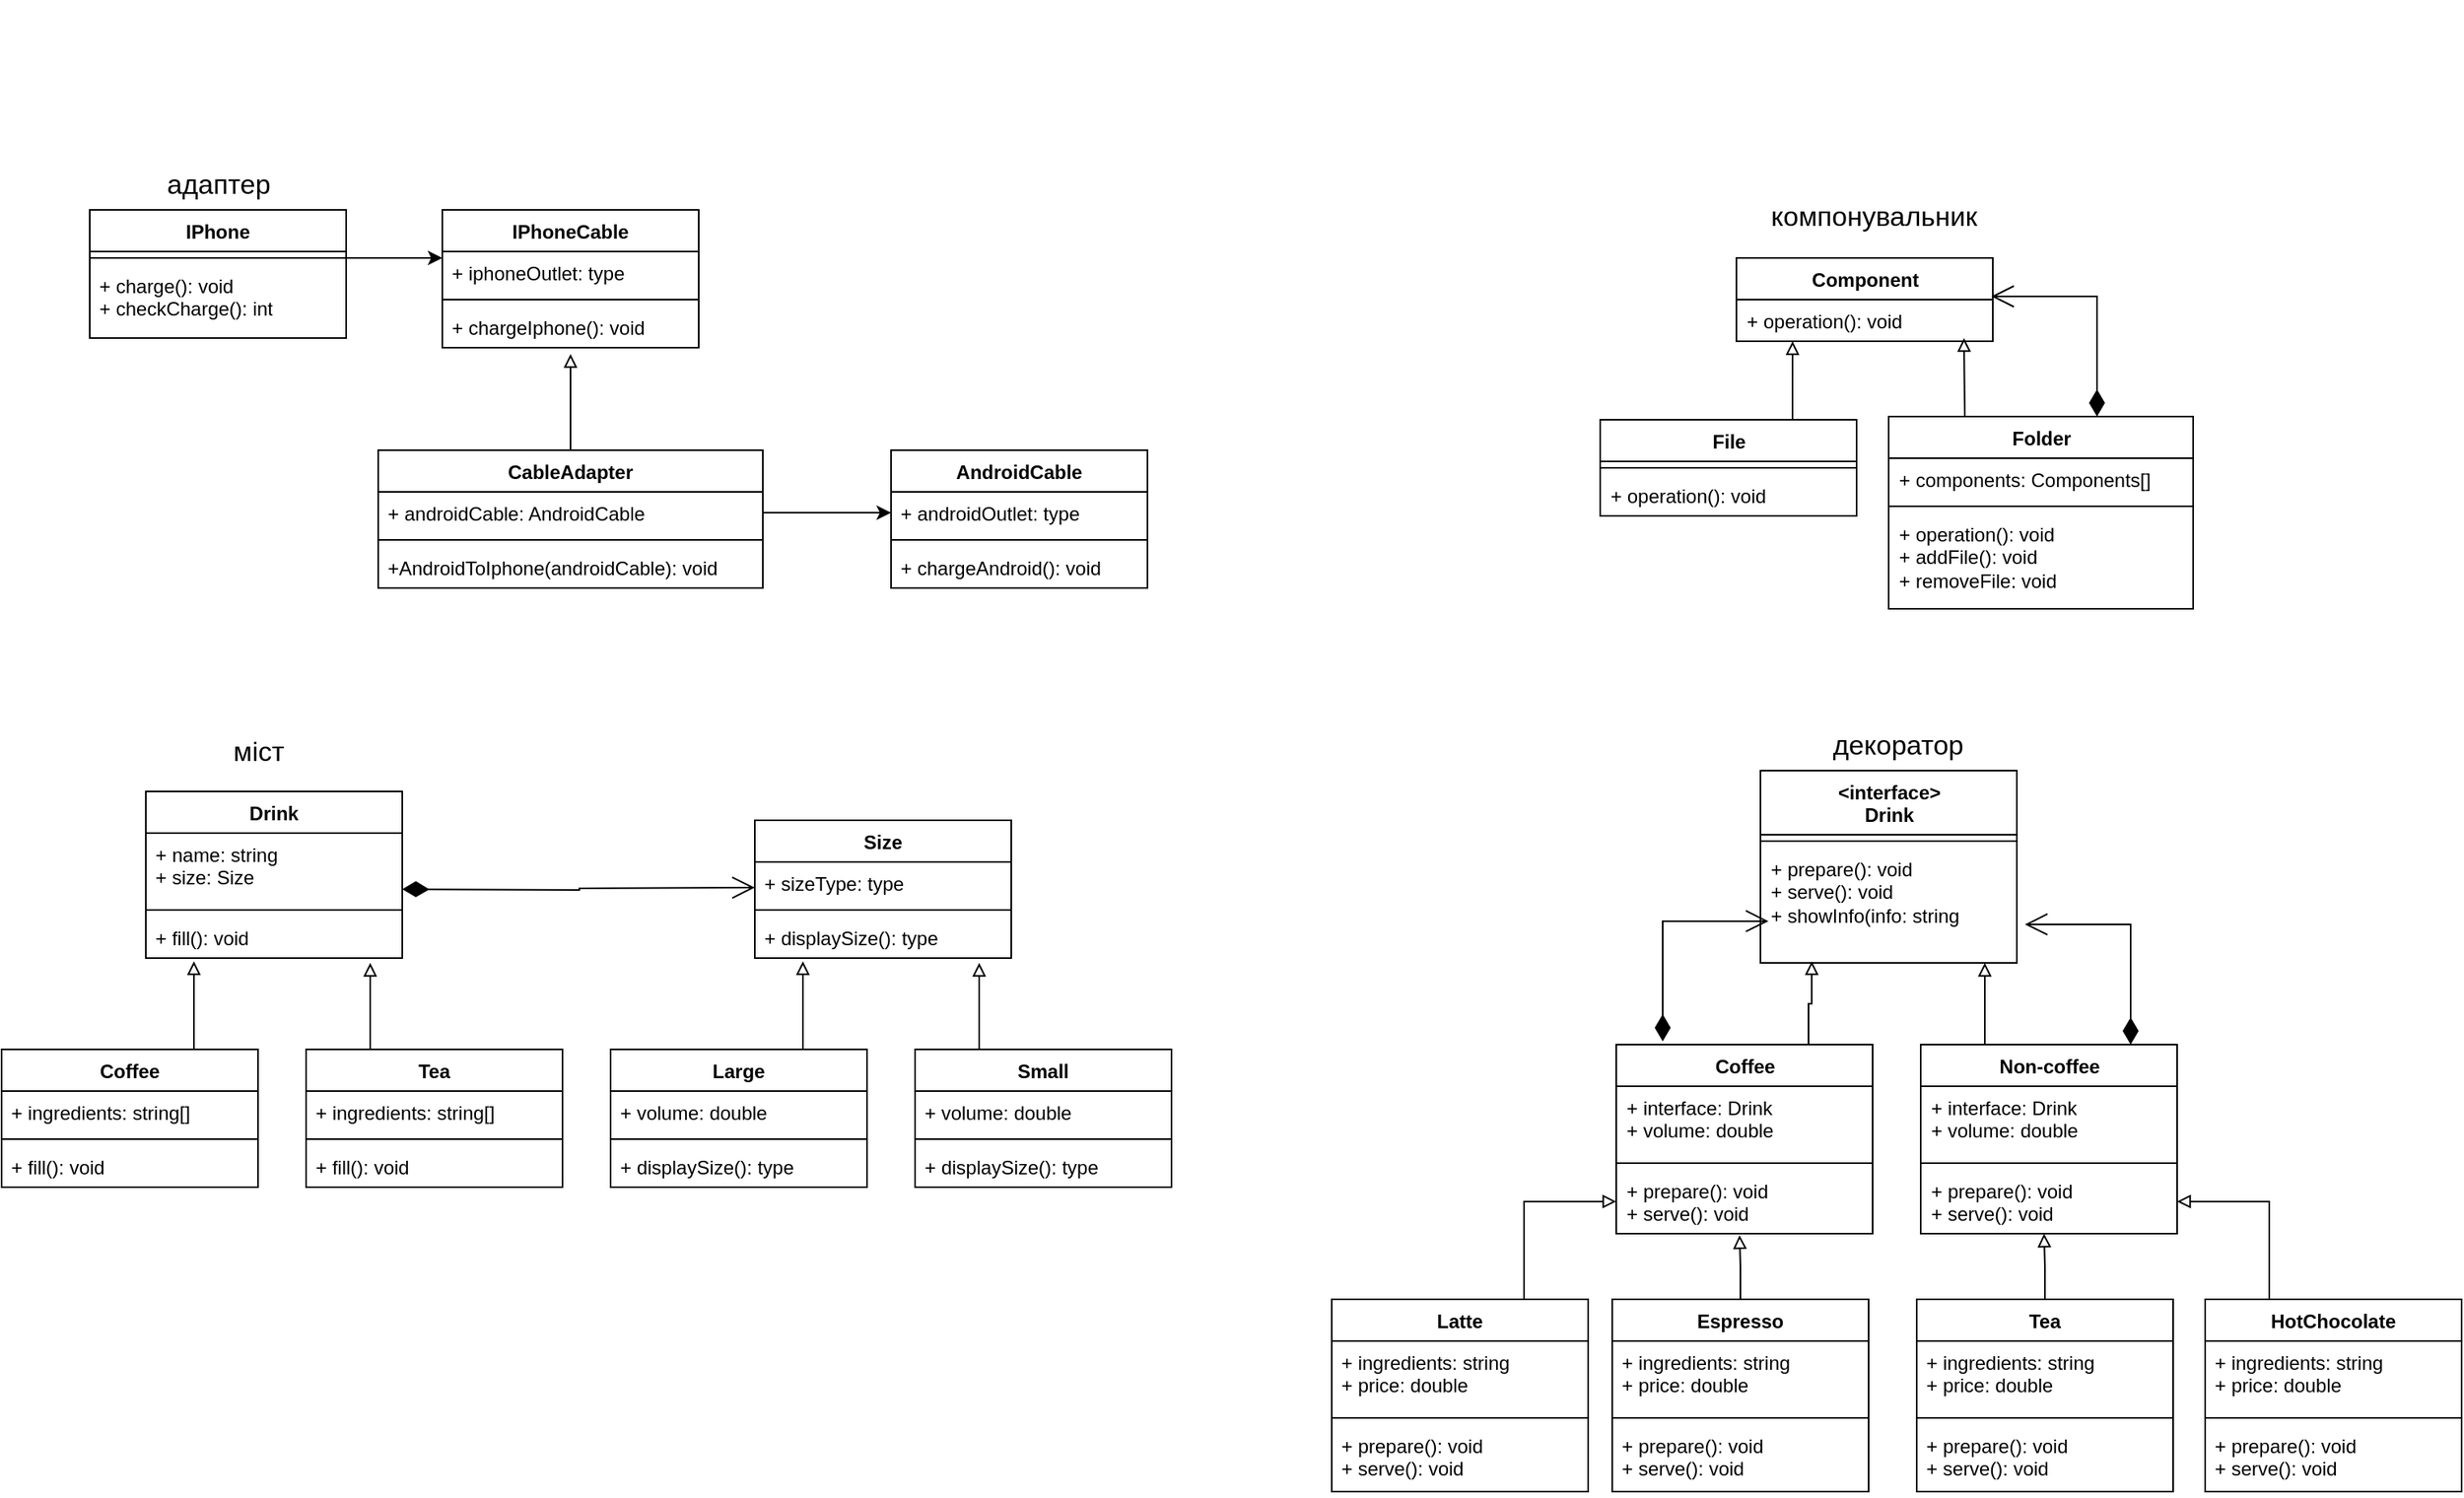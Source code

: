 <mxfile version="23.1.6" type="github">
  <diagram name="Сторінка-1" id="_aa1MwNTrUtcZgbh-YB0">
    <mxGraphModel dx="2556" dy="1086" grid="1" gridSize="10" guides="1" tooltips="1" connect="1" arrows="1" fold="1" page="1" pageScale="1" pageWidth="850" pageHeight="1100" math="0" shadow="0">
      <root>
        <mxCell id="0" />
        <mxCell id="1" parent="0" />
        <mxCell id="pp7JaojJXRGUMk-9s-zW-29" style="edgeStyle=orthogonalEdgeStyle;rounded=0;orthogonalLoop=1;jettySize=auto;html=1;" parent="1" source="pp7JaojJXRGUMk-9s-zW-11" edge="1">
          <mxGeometry relative="1" as="geometry">
            <mxPoint x="-225" y="520" as="targetPoint" />
            <Array as="points">
              <mxPoint x="-235" y="520" />
              <mxPoint x="-235" y="520" />
            </Array>
          </mxGeometry>
        </mxCell>
        <mxCell id="pp7JaojJXRGUMk-9s-zW-11" value="IPhone" style="swimlane;fontStyle=1;align=center;verticalAlign=top;childLayout=stackLayout;horizontal=1;startSize=26;horizontalStack=0;resizeParent=1;resizeParentMax=0;resizeLast=0;collapsible=1;marginBottom=0;whiteSpace=wrap;html=1;" parent="1" vertex="1">
          <mxGeometry x="-445" y="490" width="160" height="80" as="geometry" />
        </mxCell>
        <mxCell id="pp7JaojJXRGUMk-9s-zW-13" value="" style="line;strokeWidth=1;fillColor=none;align=left;verticalAlign=middle;spacingTop=-1;spacingLeft=3;spacingRight=3;rotatable=0;labelPosition=right;points=[];portConstraint=eastwest;strokeColor=inherit;" parent="pp7JaojJXRGUMk-9s-zW-11" vertex="1">
          <mxGeometry y="26" width="160" height="8" as="geometry" />
        </mxCell>
        <mxCell id="pp7JaojJXRGUMk-9s-zW-14" value="+ charge(): void&lt;br&gt;+ checkCharge(): int" style="text;strokeColor=none;fillColor=none;align=left;verticalAlign=top;spacingLeft=4;spacingRight=4;overflow=hidden;rotatable=0;points=[[0,0.5],[1,0.5]];portConstraint=eastwest;whiteSpace=wrap;html=1;" parent="pp7JaojJXRGUMk-9s-zW-11" vertex="1">
          <mxGeometry y="34" width="160" height="46" as="geometry" />
        </mxCell>
        <mxCell id="pp7JaojJXRGUMk-9s-zW-19" value="CableAdapter" style="swimlane;fontStyle=1;align=center;verticalAlign=top;childLayout=stackLayout;horizontal=1;startSize=26;horizontalStack=0;resizeParent=1;resizeParentMax=0;resizeLast=0;collapsible=1;marginBottom=0;whiteSpace=wrap;html=1;" parent="1" vertex="1">
          <mxGeometry x="-265" y="640" width="240" height="86" as="geometry" />
        </mxCell>
        <mxCell id="pp7JaojJXRGUMk-9s-zW-20" value="+ androidCable: AndroidCable" style="text;strokeColor=none;fillColor=none;align=left;verticalAlign=top;spacingLeft=4;spacingRight=4;overflow=hidden;rotatable=0;points=[[0,0.5],[1,0.5]];portConstraint=eastwest;whiteSpace=wrap;html=1;" parent="pp7JaojJXRGUMk-9s-zW-19" vertex="1">
          <mxGeometry y="26" width="240" height="26" as="geometry" />
        </mxCell>
        <mxCell id="pp7JaojJXRGUMk-9s-zW-21" value="" style="line;strokeWidth=1;fillColor=none;align=left;verticalAlign=middle;spacingTop=-1;spacingLeft=3;spacingRight=3;rotatable=0;labelPosition=right;points=[];portConstraint=eastwest;strokeColor=inherit;" parent="pp7JaojJXRGUMk-9s-zW-19" vertex="1">
          <mxGeometry y="52" width="240" height="8" as="geometry" />
        </mxCell>
        <mxCell id="pp7JaojJXRGUMk-9s-zW-22" value="+AndroidToIphone(androidCable): void&amp;nbsp;" style="text;strokeColor=none;fillColor=none;align=left;verticalAlign=top;spacingLeft=4;spacingRight=4;overflow=hidden;rotatable=0;points=[[0,0.5],[1,0.5]];portConstraint=eastwest;whiteSpace=wrap;html=1;" parent="pp7JaojJXRGUMk-9s-zW-19" vertex="1">
          <mxGeometry y="60" width="240" height="26" as="geometry" />
        </mxCell>
        <mxCell id="pp7JaojJXRGUMk-9s-zW-23" value="AndroidCable" style="swimlane;fontStyle=1;align=center;verticalAlign=top;childLayout=stackLayout;horizontal=1;startSize=26;horizontalStack=0;resizeParent=1;resizeParentMax=0;resizeLast=0;collapsible=1;marginBottom=0;whiteSpace=wrap;html=1;" parent="1" vertex="1">
          <mxGeometry x="55" y="640" width="160" height="86" as="geometry" />
        </mxCell>
        <mxCell id="pp7JaojJXRGUMk-9s-zW-24" value="+ androidOutlet: type" style="text;strokeColor=none;fillColor=none;align=left;verticalAlign=top;spacingLeft=4;spacingRight=4;overflow=hidden;rotatable=0;points=[[0,0.5],[1,0.5]];portConstraint=eastwest;whiteSpace=wrap;html=1;" parent="pp7JaojJXRGUMk-9s-zW-23" vertex="1">
          <mxGeometry y="26" width="160" height="26" as="geometry" />
        </mxCell>
        <mxCell id="pp7JaojJXRGUMk-9s-zW-25" value="" style="line;strokeWidth=1;fillColor=none;align=left;verticalAlign=middle;spacingTop=-1;spacingLeft=3;spacingRight=3;rotatable=0;labelPosition=right;points=[];portConstraint=eastwest;strokeColor=inherit;" parent="pp7JaojJXRGUMk-9s-zW-23" vertex="1">
          <mxGeometry y="52" width="160" height="8" as="geometry" />
        </mxCell>
        <mxCell id="pp7JaojJXRGUMk-9s-zW-26" value="+ chargeAndroid(): void" style="text;strokeColor=none;fillColor=none;align=left;verticalAlign=top;spacingLeft=4;spacingRight=4;overflow=hidden;rotatable=0;points=[[0,0.5],[1,0.5]];portConstraint=eastwest;whiteSpace=wrap;html=1;" parent="pp7JaojJXRGUMk-9s-zW-23" vertex="1">
          <mxGeometry y="60" width="160" height="26" as="geometry" />
        </mxCell>
        <mxCell id="pp7JaojJXRGUMk-9s-zW-27" style="edgeStyle=orthogonalEdgeStyle;rounded=0;orthogonalLoop=1;jettySize=auto;html=1;entryX=0;entryY=0.5;entryDx=0;entryDy=0;" parent="1" source="pp7JaojJXRGUMk-9s-zW-20" target="pp7JaojJXRGUMk-9s-zW-24" edge="1">
          <mxGeometry relative="1" as="geometry" />
        </mxCell>
        <mxCell id="pp7JaojJXRGUMk-9s-zW-28" style="edgeStyle=orthogonalEdgeStyle;rounded=0;orthogonalLoop=1;jettySize=auto;html=1;endArrow=block;endFill=0;" parent="1" source="pp7JaojJXRGUMk-9s-zW-19" edge="1">
          <mxGeometry relative="1" as="geometry">
            <mxPoint x="-145" y="580" as="targetPoint" />
          </mxGeometry>
        </mxCell>
        <mxCell id="pp7JaojJXRGUMk-9s-zW-32" value="IPhoneCable" style="swimlane;fontStyle=1;align=center;verticalAlign=top;childLayout=stackLayout;horizontal=1;startSize=26;horizontalStack=0;resizeParent=1;resizeParentMax=0;resizeLast=0;collapsible=1;marginBottom=0;whiteSpace=wrap;html=1;" parent="1" vertex="1">
          <mxGeometry x="-225" y="490" width="160" height="86" as="geometry" />
        </mxCell>
        <mxCell id="pp7JaojJXRGUMk-9s-zW-33" value="+ iphoneOutlet: type" style="text;strokeColor=none;fillColor=none;align=left;verticalAlign=top;spacingLeft=4;spacingRight=4;overflow=hidden;rotatable=0;points=[[0,0.5],[1,0.5]];portConstraint=eastwest;whiteSpace=wrap;html=1;" parent="pp7JaojJXRGUMk-9s-zW-32" vertex="1">
          <mxGeometry y="26" width="160" height="26" as="geometry" />
        </mxCell>
        <mxCell id="pp7JaojJXRGUMk-9s-zW-34" value="" style="line;strokeWidth=1;fillColor=none;align=left;verticalAlign=middle;spacingTop=-1;spacingLeft=3;spacingRight=3;rotatable=0;labelPosition=right;points=[];portConstraint=eastwest;strokeColor=inherit;" parent="pp7JaojJXRGUMk-9s-zW-32" vertex="1">
          <mxGeometry y="52" width="160" height="8" as="geometry" />
        </mxCell>
        <mxCell id="pp7JaojJXRGUMk-9s-zW-35" value="+ chargeIphone(): void" style="text;strokeColor=none;fillColor=none;align=left;verticalAlign=top;spacingLeft=4;spacingRight=4;overflow=hidden;rotatable=0;points=[[0,0.5],[1,0.5]];portConstraint=eastwest;whiteSpace=wrap;html=1;" parent="pp7JaojJXRGUMk-9s-zW-32" vertex="1">
          <mxGeometry y="60" width="160" height="26" as="geometry" />
        </mxCell>
        <mxCell id="XIws1OSAuh_Us0vJ8ok6-2" value="&lt;font style=&quot;font-size: 17px;&quot;&gt;адаптер&lt;/font&gt;" style="text;html=1;align=center;verticalAlign=middle;resizable=0;points=[];autosize=1;strokeColor=none;fillColor=none;" vertex="1" parent="1">
          <mxGeometry x="-410" y="460" width="90" height="30" as="geometry" />
        </mxCell>
        <mxCell id="XIws1OSAuh_Us0vJ8ok6-69" value="" style="group" vertex="1" connectable="0" parent="1">
          <mxGeometry x="497.5" y="480" width="370" height="258.99" as="geometry" />
        </mxCell>
        <mxCell id="XIws1OSAuh_Us0vJ8ok6-3" value="&lt;font style=&quot;font-size: 17px;&quot;&gt;компонувальник&lt;/font&gt;" style="text;html=1;align=center;verticalAlign=middle;resizable=0;points=[];autosize=1;strokeColor=none;fillColor=none;" vertex="1" parent="XIws1OSAuh_Us0vJ8ok6-69">
          <mxGeometry x="95" width="150" height="30" as="geometry" />
        </mxCell>
        <mxCell id="XIws1OSAuh_Us0vJ8ok6-8" value="Component" style="swimlane;fontStyle=1;align=center;verticalAlign=top;childLayout=stackLayout;horizontal=1;startSize=26;horizontalStack=0;resizeParent=1;resizeParentMax=0;resizeLast=0;collapsible=1;marginBottom=0;whiteSpace=wrap;html=1;" vertex="1" parent="XIws1OSAuh_Us0vJ8ok6-69">
          <mxGeometry x="85" y="40" width="160" height="52" as="geometry" />
        </mxCell>
        <mxCell id="XIws1OSAuh_Us0vJ8ok6-9" value="+ operation(): void" style="text;strokeColor=none;fillColor=none;align=left;verticalAlign=top;spacingLeft=4;spacingRight=4;overflow=hidden;rotatable=0;points=[[0,0.5],[1,0.5]];portConstraint=eastwest;whiteSpace=wrap;html=1;" vertex="1" parent="XIws1OSAuh_Us0vJ8ok6-8">
          <mxGeometry y="26" width="160" height="26" as="geometry" />
        </mxCell>
        <mxCell id="XIws1OSAuh_Us0vJ8ok6-12" value="File" style="swimlane;fontStyle=1;align=center;verticalAlign=top;childLayout=stackLayout;horizontal=1;startSize=26;horizontalStack=0;resizeParent=1;resizeParentMax=0;resizeLast=0;collapsible=1;marginBottom=0;whiteSpace=wrap;html=1;" vertex="1" parent="XIws1OSAuh_Us0vJ8ok6-69">
          <mxGeometry y="140.99" width="160" height="60" as="geometry" />
        </mxCell>
        <mxCell id="XIws1OSAuh_Us0vJ8ok6-14" value="" style="line;strokeWidth=1;fillColor=none;align=left;verticalAlign=middle;spacingTop=-1;spacingLeft=3;spacingRight=3;rotatable=0;labelPosition=right;points=[];portConstraint=eastwest;strokeColor=inherit;" vertex="1" parent="XIws1OSAuh_Us0vJ8ok6-12">
          <mxGeometry y="26" width="160" height="8" as="geometry" />
        </mxCell>
        <mxCell id="XIws1OSAuh_Us0vJ8ok6-15" value="+ operation(): void" style="text;strokeColor=none;fillColor=none;align=left;verticalAlign=top;spacingLeft=4;spacingRight=4;overflow=hidden;rotatable=0;points=[[0,0.5],[1,0.5]];portConstraint=eastwest;whiteSpace=wrap;html=1;" vertex="1" parent="XIws1OSAuh_Us0vJ8ok6-12">
          <mxGeometry y="34" width="160" height="26" as="geometry" />
        </mxCell>
        <mxCell id="XIws1OSAuh_Us0vJ8ok6-20" value="Folder" style="swimlane;fontStyle=1;align=center;verticalAlign=top;childLayout=stackLayout;horizontal=1;startSize=26;horizontalStack=0;resizeParent=1;resizeParentMax=0;resizeLast=0;collapsible=1;marginBottom=0;whiteSpace=wrap;html=1;" vertex="1" parent="XIws1OSAuh_Us0vJ8ok6-69">
          <mxGeometry x="180" y="138.99" width="190" height="120" as="geometry" />
        </mxCell>
        <mxCell id="XIws1OSAuh_Us0vJ8ok6-21" value="+ components: Components[]" style="text;strokeColor=none;fillColor=none;align=left;verticalAlign=top;spacingLeft=4;spacingRight=4;overflow=hidden;rotatable=0;points=[[0,0.5],[1,0.5]];portConstraint=eastwest;whiteSpace=wrap;html=1;" vertex="1" parent="XIws1OSAuh_Us0vJ8ok6-20">
          <mxGeometry y="26" width="190" height="26" as="geometry" />
        </mxCell>
        <mxCell id="XIws1OSAuh_Us0vJ8ok6-22" value="" style="line;strokeWidth=1;fillColor=none;align=left;verticalAlign=middle;spacingTop=-1;spacingLeft=3;spacingRight=3;rotatable=0;labelPosition=right;points=[];portConstraint=eastwest;strokeColor=inherit;" vertex="1" parent="XIws1OSAuh_Us0vJ8ok6-20">
          <mxGeometry y="52" width="190" height="8" as="geometry" />
        </mxCell>
        <mxCell id="XIws1OSAuh_Us0vJ8ok6-23" value="+ operation(): void&lt;br style=&quot;border-color: var(--border-color);&quot;&gt;+ addFile(): void&lt;br style=&quot;border-color: var(--border-color);&quot;&gt;+ removeFile: void" style="text;strokeColor=none;fillColor=none;align=left;verticalAlign=top;spacingLeft=4;spacingRight=4;overflow=hidden;rotatable=0;points=[[0,0.5],[1,0.5]];portConstraint=eastwest;whiteSpace=wrap;html=1;" vertex="1" parent="XIws1OSAuh_Us0vJ8ok6-20">
          <mxGeometry y="60" width="190" height="60" as="geometry" />
        </mxCell>
        <mxCell id="XIws1OSAuh_Us0vJ8ok6-24" style="edgeStyle=orthogonalEdgeStyle;rounded=0;orthogonalLoop=1;jettySize=auto;html=1;exitX=0.75;exitY=0;exitDx=0;exitDy=0;entryX=0.094;entryY=0.962;entryDx=0;entryDy=0;entryPerimeter=0;endArrow=block;endFill=0;" edge="1" parent="XIws1OSAuh_Us0vJ8ok6-69" source="XIws1OSAuh_Us0vJ8ok6-12">
          <mxGeometry relative="1" as="geometry">
            <mxPoint x="120.04" y="92.002" as="targetPoint" />
          </mxGeometry>
        </mxCell>
        <mxCell id="XIws1OSAuh_Us0vJ8ok6-25" style="edgeStyle=orthogonalEdgeStyle;rounded=0;orthogonalLoop=1;jettySize=auto;html=1;exitX=0.25;exitY=0;exitDx=0;exitDy=0;entryX=0.95;entryY=0.962;entryDx=0;entryDy=0;entryPerimeter=0;endArrow=block;endFill=0;" edge="1" parent="XIws1OSAuh_Us0vJ8ok6-69" source="XIws1OSAuh_Us0vJ8ok6-20">
          <mxGeometry relative="1" as="geometry">
            <mxPoint x="227" y="90.002" as="targetPoint" />
          </mxGeometry>
        </mxCell>
        <mxCell id="XIws1OSAuh_Us0vJ8ok6-26" value="" style="endArrow=open;html=1;endSize=12;startArrow=diamondThin;startSize=14;startFill=1;edgeStyle=orthogonalEdgeStyle;align=left;verticalAlign=bottom;rounded=0;entryX=0.994;entryY=-0.077;entryDx=0;entryDy=0;entryPerimeter=0;" edge="1" parent="XIws1OSAuh_Us0vJ8ok6-69" target="XIws1OSAuh_Us0vJ8ok6-9">
          <mxGeometry x="-0.75" y="-20" relative="1" as="geometry">
            <mxPoint x="310" y="139" as="sourcePoint" />
            <mxPoint x="260" y="66.002" as="targetPoint" />
            <Array as="points">
              <mxPoint x="310" y="139" />
              <mxPoint x="310" y="64" />
            </Array>
            <mxPoint as="offset" />
          </mxGeometry>
        </mxCell>
        <mxCell id="XIws1OSAuh_Us0vJ8ok6-70" value="" style="group" vertex="1" connectable="0" parent="1">
          <mxGeometry x="-500" y="814" width="730" height="286" as="geometry" />
        </mxCell>
        <mxCell id="pp7JaojJXRGUMk-9s-zW-40" value="Coffee" style="swimlane;fontStyle=1;align=center;verticalAlign=top;childLayout=stackLayout;horizontal=1;startSize=26;horizontalStack=0;resizeParent=1;resizeParentMax=0;resizeLast=0;collapsible=1;marginBottom=0;whiteSpace=wrap;html=1;" parent="XIws1OSAuh_Us0vJ8ok6-70" vertex="1">
          <mxGeometry y="200" width="160" height="86" as="geometry" />
        </mxCell>
        <mxCell id="pp7JaojJXRGUMk-9s-zW-41" value="+ ingredients: string[]" style="text;strokeColor=none;fillColor=none;align=left;verticalAlign=top;spacingLeft=4;spacingRight=4;overflow=hidden;rotatable=0;points=[[0,0.5],[1,0.5]];portConstraint=eastwest;whiteSpace=wrap;html=1;" parent="pp7JaojJXRGUMk-9s-zW-40" vertex="1">
          <mxGeometry y="26" width="160" height="26" as="geometry" />
        </mxCell>
        <mxCell id="pp7JaojJXRGUMk-9s-zW-42" value="" style="line;strokeWidth=1;fillColor=none;align=left;verticalAlign=middle;spacingTop=-1;spacingLeft=3;spacingRight=3;rotatable=0;labelPosition=right;points=[];portConstraint=eastwest;strokeColor=inherit;" parent="pp7JaojJXRGUMk-9s-zW-40" vertex="1">
          <mxGeometry y="52" width="160" height="8" as="geometry" />
        </mxCell>
        <mxCell id="pp7JaojJXRGUMk-9s-zW-43" value="+ fill(): void" style="text;strokeColor=none;fillColor=none;align=left;verticalAlign=top;spacingLeft=4;spacingRight=4;overflow=hidden;rotatable=0;points=[[0,0.5],[1,0.5]];portConstraint=eastwest;whiteSpace=wrap;html=1;" parent="pp7JaojJXRGUMk-9s-zW-40" vertex="1">
          <mxGeometry y="60" width="160" height="26" as="geometry" />
        </mxCell>
        <mxCell id="pp7JaojJXRGUMk-9s-zW-44" value="Tea" style="swimlane;fontStyle=1;align=center;verticalAlign=top;childLayout=stackLayout;horizontal=1;startSize=26;horizontalStack=0;resizeParent=1;resizeParentMax=0;resizeLast=0;collapsible=1;marginBottom=0;whiteSpace=wrap;html=1;" parent="XIws1OSAuh_Us0vJ8ok6-70" vertex="1">
          <mxGeometry x="190" y="200" width="160" height="86" as="geometry" />
        </mxCell>
        <mxCell id="pp7JaojJXRGUMk-9s-zW-45" value="+ ingredients: string[]" style="text;strokeColor=none;fillColor=none;align=left;verticalAlign=top;spacingLeft=4;spacingRight=4;overflow=hidden;rotatable=0;points=[[0,0.5],[1,0.5]];portConstraint=eastwest;whiteSpace=wrap;html=1;" parent="pp7JaojJXRGUMk-9s-zW-44" vertex="1">
          <mxGeometry y="26" width="160" height="26" as="geometry" />
        </mxCell>
        <mxCell id="pp7JaojJXRGUMk-9s-zW-46" value="" style="line;strokeWidth=1;fillColor=none;align=left;verticalAlign=middle;spacingTop=-1;spacingLeft=3;spacingRight=3;rotatable=0;labelPosition=right;points=[];portConstraint=eastwest;strokeColor=inherit;" parent="pp7JaojJXRGUMk-9s-zW-44" vertex="1">
          <mxGeometry y="52" width="160" height="8" as="geometry" />
        </mxCell>
        <mxCell id="pp7JaojJXRGUMk-9s-zW-47" value="+ fill(): void" style="text;strokeColor=none;fillColor=none;align=left;verticalAlign=top;spacingLeft=4;spacingRight=4;overflow=hidden;rotatable=0;points=[[0,0.5],[1,0.5]];portConstraint=eastwest;whiteSpace=wrap;html=1;" parent="pp7JaojJXRGUMk-9s-zW-44" vertex="1">
          <mxGeometry y="60" width="160" height="26" as="geometry" />
        </mxCell>
        <mxCell id="pp7JaojJXRGUMk-9s-zW-48" style="edgeStyle=orthogonalEdgeStyle;rounded=0;orthogonalLoop=1;jettySize=auto;html=1;exitX=0.75;exitY=0;exitDx=0;exitDy=0;entryX=0.125;entryY=0.962;entryDx=0;entryDy=0;entryPerimeter=0;endArrow=block;endFill=0;" parent="XIws1OSAuh_Us0vJ8ok6-70" source="pp7JaojJXRGUMk-9s-zW-40" edge="1">
          <mxGeometry relative="1" as="geometry">
            <mxPoint x="120" y="145.012" as="targetPoint" />
          </mxGeometry>
        </mxCell>
        <mxCell id="pp7JaojJXRGUMk-9s-zW-49" style="edgeStyle=orthogonalEdgeStyle;rounded=0;orthogonalLoop=1;jettySize=auto;html=1;exitX=0.25;exitY=0;exitDx=0;exitDy=0;entryX=0.875;entryY=1;entryDx=0;entryDy=0;entryPerimeter=0;endArrow=block;endFill=0;" parent="XIws1OSAuh_Us0vJ8ok6-70" source="pp7JaojJXRGUMk-9s-zW-44" edge="1">
          <mxGeometry relative="1" as="geometry">
            <mxPoint x="230" y="146" as="targetPoint" />
          </mxGeometry>
        </mxCell>
        <mxCell id="pp7JaojJXRGUMk-9s-zW-53" value="Large" style="swimlane;fontStyle=1;align=center;verticalAlign=top;childLayout=stackLayout;horizontal=1;startSize=26;horizontalStack=0;resizeParent=1;resizeParentMax=0;resizeLast=0;collapsible=1;marginBottom=0;whiteSpace=wrap;html=1;" parent="XIws1OSAuh_Us0vJ8ok6-70" vertex="1">
          <mxGeometry x="380" y="200" width="160" height="86" as="geometry" />
        </mxCell>
        <mxCell id="pp7JaojJXRGUMk-9s-zW-54" value="+ volume: double" style="text;strokeColor=none;fillColor=none;align=left;verticalAlign=top;spacingLeft=4;spacingRight=4;overflow=hidden;rotatable=0;points=[[0,0.5],[1,0.5]];portConstraint=eastwest;whiteSpace=wrap;html=1;" parent="pp7JaojJXRGUMk-9s-zW-53" vertex="1">
          <mxGeometry y="26" width="160" height="26" as="geometry" />
        </mxCell>
        <mxCell id="pp7JaojJXRGUMk-9s-zW-55" value="" style="line;strokeWidth=1;fillColor=none;align=left;verticalAlign=middle;spacingTop=-1;spacingLeft=3;spacingRight=3;rotatable=0;labelPosition=right;points=[];portConstraint=eastwest;strokeColor=inherit;" parent="pp7JaojJXRGUMk-9s-zW-53" vertex="1">
          <mxGeometry y="52" width="160" height="8" as="geometry" />
        </mxCell>
        <mxCell id="pp7JaojJXRGUMk-9s-zW-56" value="+ displaySize(): type" style="text;strokeColor=none;fillColor=none;align=left;verticalAlign=top;spacingLeft=4;spacingRight=4;overflow=hidden;rotatable=0;points=[[0,0.5],[1,0.5]];portConstraint=eastwest;whiteSpace=wrap;html=1;" parent="pp7JaojJXRGUMk-9s-zW-53" vertex="1">
          <mxGeometry y="60" width="160" height="26" as="geometry" />
        </mxCell>
        <mxCell id="pp7JaojJXRGUMk-9s-zW-57" value="Small" style="swimlane;fontStyle=1;align=center;verticalAlign=top;childLayout=stackLayout;horizontal=1;startSize=26;horizontalStack=0;resizeParent=1;resizeParentMax=0;resizeLast=0;collapsible=1;marginBottom=0;whiteSpace=wrap;html=1;" parent="XIws1OSAuh_Us0vJ8ok6-70" vertex="1">
          <mxGeometry x="570" y="200" width="160" height="86" as="geometry" />
        </mxCell>
        <mxCell id="pp7JaojJXRGUMk-9s-zW-58" value="+ volume: double" style="text;strokeColor=none;fillColor=none;align=left;verticalAlign=top;spacingLeft=4;spacingRight=4;overflow=hidden;rotatable=0;points=[[0,0.5],[1,0.5]];portConstraint=eastwest;whiteSpace=wrap;html=1;" parent="pp7JaojJXRGUMk-9s-zW-57" vertex="1">
          <mxGeometry y="26" width="160" height="26" as="geometry" />
        </mxCell>
        <mxCell id="pp7JaojJXRGUMk-9s-zW-59" value="" style="line;strokeWidth=1;fillColor=none;align=left;verticalAlign=middle;spacingTop=-1;spacingLeft=3;spacingRight=3;rotatable=0;labelPosition=right;points=[];portConstraint=eastwest;strokeColor=inherit;" parent="pp7JaojJXRGUMk-9s-zW-57" vertex="1">
          <mxGeometry y="52" width="160" height="8" as="geometry" />
        </mxCell>
        <mxCell id="pp7JaojJXRGUMk-9s-zW-60" value="+ displaySize(): type" style="text;strokeColor=none;fillColor=none;align=left;verticalAlign=top;spacingLeft=4;spacingRight=4;overflow=hidden;rotatable=0;points=[[0,0.5],[1,0.5]];portConstraint=eastwest;whiteSpace=wrap;html=1;" parent="pp7JaojJXRGUMk-9s-zW-57" vertex="1">
          <mxGeometry y="60" width="160" height="26" as="geometry" />
        </mxCell>
        <mxCell id="pp7JaojJXRGUMk-9s-zW-61" style="edgeStyle=orthogonalEdgeStyle;rounded=0;orthogonalLoop=1;jettySize=auto;html=1;exitX=0.75;exitY=0;exitDx=0;exitDy=0;entryX=0.125;entryY=0.962;entryDx=0;entryDy=0;entryPerimeter=0;endArrow=block;endFill=0;" parent="XIws1OSAuh_Us0vJ8ok6-70" source="pp7JaojJXRGUMk-9s-zW-53" edge="1">
          <mxGeometry relative="1" as="geometry">
            <mxPoint x="500" y="145.012" as="targetPoint" />
          </mxGeometry>
        </mxCell>
        <mxCell id="pp7JaojJXRGUMk-9s-zW-62" style="edgeStyle=orthogonalEdgeStyle;rounded=0;orthogonalLoop=1;jettySize=auto;html=1;exitX=0.25;exitY=0;exitDx=0;exitDy=0;entryX=0.875;entryY=1;entryDx=0;entryDy=0;entryPerimeter=0;endArrow=block;endFill=0;" parent="XIws1OSAuh_Us0vJ8ok6-70" source="pp7JaojJXRGUMk-9s-zW-57" edge="1">
          <mxGeometry relative="1" as="geometry">
            <mxPoint x="610" y="146" as="targetPoint" />
          </mxGeometry>
        </mxCell>
        <mxCell id="pp7JaojJXRGUMk-9s-zW-64" value="" style="endArrow=open;html=1;endSize=12;startArrow=diamondThin;startSize=14;startFill=1;edgeStyle=orthogonalEdgeStyle;align=left;verticalAlign=bottom;rounded=0;entryX=0;entryY=0.5;entryDx=0;entryDy=0;" parent="XIws1OSAuh_Us0vJ8ok6-70" edge="1">
          <mxGeometry x="-1" y="3" relative="1" as="geometry">
            <mxPoint x="250" y="100" as="sourcePoint" />
            <mxPoint x="470" y="99" as="targetPoint" />
          </mxGeometry>
        </mxCell>
        <mxCell id="pp7JaojJXRGUMk-9s-zW-65" value="Drink" style="swimlane;fontStyle=1;align=center;verticalAlign=top;childLayout=stackLayout;horizontal=1;startSize=26;horizontalStack=0;resizeParent=1;resizeParentMax=0;resizeLast=0;collapsible=1;marginBottom=0;whiteSpace=wrap;html=1;" parent="XIws1OSAuh_Us0vJ8ok6-70" vertex="1">
          <mxGeometry x="90" y="39" width="160" height="104" as="geometry" />
        </mxCell>
        <mxCell id="pp7JaojJXRGUMk-9s-zW-66" value="+ name: string&lt;br&gt;+ size: Size" style="text;strokeColor=none;fillColor=none;align=left;verticalAlign=top;spacingLeft=4;spacingRight=4;overflow=hidden;rotatable=0;points=[[0,0.5],[1,0.5]];portConstraint=eastwest;whiteSpace=wrap;html=1;" parent="pp7JaojJXRGUMk-9s-zW-65" vertex="1">
          <mxGeometry y="26" width="160" height="44" as="geometry" />
        </mxCell>
        <mxCell id="pp7JaojJXRGUMk-9s-zW-67" value="" style="line;strokeWidth=1;fillColor=none;align=left;verticalAlign=middle;spacingTop=-1;spacingLeft=3;spacingRight=3;rotatable=0;labelPosition=right;points=[];portConstraint=eastwest;strokeColor=inherit;" parent="pp7JaojJXRGUMk-9s-zW-65" vertex="1">
          <mxGeometry y="70" width="160" height="8" as="geometry" />
        </mxCell>
        <mxCell id="pp7JaojJXRGUMk-9s-zW-68" value="+ fill(): void" style="text;strokeColor=none;fillColor=none;align=left;verticalAlign=top;spacingLeft=4;spacingRight=4;overflow=hidden;rotatable=0;points=[[0,0.5],[1,0.5]];portConstraint=eastwest;whiteSpace=wrap;html=1;" parent="pp7JaojJXRGUMk-9s-zW-65" vertex="1">
          <mxGeometry y="78" width="160" height="26" as="geometry" />
        </mxCell>
        <mxCell id="pp7JaojJXRGUMk-9s-zW-69" value="Size" style="swimlane;fontStyle=1;align=center;verticalAlign=top;childLayout=stackLayout;horizontal=1;startSize=26;horizontalStack=0;resizeParent=1;resizeParentMax=0;resizeLast=0;collapsible=1;marginBottom=0;whiteSpace=wrap;html=1;" parent="XIws1OSAuh_Us0vJ8ok6-70" vertex="1">
          <mxGeometry x="470" y="57" width="160" height="86" as="geometry" />
        </mxCell>
        <mxCell id="pp7JaojJXRGUMk-9s-zW-70" value="+ sizeType: type" style="text;strokeColor=none;fillColor=none;align=left;verticalAlign=top;spacingLeft=4;spacingRight=4;overflow=hidden;rotatable=0;points=[[0,0.5],[1,0.5]];portConstraint=eastwest;whiteSpace=wrap;html=1;" parent="pp7JaojJXRGUMk-9s-zW-69" vertex="1">
          <mxGeometry y="26" width="160" height="26" as="geometry" />
        </mxCell>
        <mxCell id="pp7JaojJXRGUMk-9s-zW-71" value="" style="line;strokeWidth=1;fillColor=none;align=left;verticalAlign=middle;spacingTop=-1;spacingLeft=3;spacingRight=3;rotatable=0;labelPosition=right;points=[];portConstraint=eastwest;strokeColor=inherit;" parent="pp7JaojJXRGUMk-9s-zW-69" vertex="1">
          <mxGeometry y="52" width="160" height="8" as="geometry" />
        </mxCell>
        <mxCell id="pp7JaojJXRGUMk-9s-zW-72" value="+ displaySize(): type" style="text;strokeColor=none;fillColor=none;align=left;verticalAlign=top;spacingLeft=4;spacingRight=4;overflow=hidden;rotatable=0;points=[[0,0.5],[1,0.5]];portConstraint=eastwest;whiteSpace=wrap;html=1;" parent="pp7JaojJXRGUMk-9s-zW-69" vertex="1">
          <mxGeometry y="60" width="160" height="26" as="geometry" />
        </mxCell>
        <mxCell id="XIws1OSAuh_Us0vJ8ok6-1" value="&lt;font style=&quot;font-size: 17px;&quot;&gt;міст&lt;/font&gt;" style="text;html=1;align=center;verticalAlign=middle;resizable=0;points=[];autosize=1;strokeColor=none;fillColor=none;" vertex="1" parent="XIws1OSAuh_Us0vJ8ok6-70">
          <mxGeometry x="130" width="60" height="30" as="geometry" />
        </mxCell>
        <mxCell id="XIws1OSAuh_Us0vJ8ok6-71" value="" style="group" vertex="1" connectable="0" parent="1">
          <mxGeometry x="330" y="810" width="705" height="480" as="geometry" />
        </mxCell>
        <mxCell id="XIws1OSAuh_Us0vJ8ok6-27" value="&lt;font style=&quot;font-size: 17px;&quot;&gt;декоратор&lt;/font&gt;" style="text;html=1;align=center;verticalAlign=middle;resizable=0;points=[];autosize=1;strokeColor=none;fillColor=none;" vertex="1" parent="XIws1OSAuh_Us0vJ8ok6-71">
          <mxGeometry x="297.5" width="110" height="30" as="geometry" />
        </mxCell>
        <mxCell id="XIws1OSAuh_Us0vJ8ok6-28" value="&amp;lt;interface&amp;gt;&lt;br&gt;Drink" style="swimlane;fontStyle=1;align=center;verticalAlign=top;childLayout=stackLayout;horizontal=1;startSize=40;horizontalStack=0;resizeParent=1;resizeParentMax=0;resizeLast=0;collapsible=1;marginBottom=0;whiteSpace=wrap;html=1;" vertex="1" parent="XIws1OSAuh_Us0vJ8ok6-71">
          <mxGeometry x="267.5" y="30" width="160" height="120" as="geometry" />
        </mxCell>
        <mxCell id="XIws1OSAuh_Us0vJ8ok6-30" value="" style="line;strokeWidth=1;fillColor=none;align=left;verticalAlign=middle;spacingTop=-1;spacingLeft=3;spacingRight=3;rotatable=0;labelPosition=right;points=[];portConstraint=eastwest;strokeColor=inherit;" vertex="1" parent="XIws1OSAuh_Us0vJ8ok6-28">
          <mxGeometry y="40" width="160" height="8" as="geometry" />
        </mxCell>
        <mxCell id="XIws1OSAuh_Us0vJ8ok6-31" value="+ prepare(): void&lt;br&gt;+ serve(): void&lt;br&gt;+ showInfo(info: string" style="text;strokeColor=none;fillColor=none;align=left;verticalAlign=top;spacingLeft=4;spacingRight=4;overflow=hidden;rotatable=0;points=[[0,0.5],[1,0.5]];portConstraint=eastwest;whiteSpace=wrap;html=1;" vertex="1" parent="XIws1OSAuh_Us0vJ8ok6-28">
          <mxGeometry y="48" width="160" height="72" as="geometry" />
        </mxCell>
        <mxCell id="XIws1OSAuh_Us0vJ8ok6-32" value="Coffee" style="swimlane;fontStyle=1;align=center;verticalAlign=top;childLayout=stackLayout;horizontal=1;startSize=26;horizontalStack=0;resizeParent=1;resizeParentMax=0;resizeLast=0;collapsible=1;marginBottom=0;whiteSpace=wrap;html=1;" vertex="1" parent="XIws1OSAuh_Us0vJ8ok6-71">
          <mxGeometry x="177.5" y="200.99" width="160" height="118" as="geometry" />
        </mxCell>
        <mxCell id="XIws1OSAuh_Us0vJ8ok6-33" value="+ interface: Drink&lt;br&gt;+ volume: double" style="text;strokeColor=none;fillColor=none;align=left;verticalAlign=top;spacingLeft=4;spacingRight=4;overflow=hidden;rotatable=0;points=[[0,0.5],[1,0.5]];portConstraint=eastwest;whiteSpace=wrap;html=1;" vertex="1" parent="XIws1OSAuh_Us0vJ8ok6-32">
          <mxGeometry y="26" width="160" height="44" as="geometry" />
        </mxCell>
        <mxCell id="XIws1OSAuh_Us0vJ8ok6-34" value="" style="line;strokeWidth=1;fillColor=none;align=left;verticalAlign=middle;spacingTop=-1;spacingLeft=3;spacingRight=3;rotatable=0;labelPosition=right;points=[];portConstraint=eastwest;strokeColor=inherit;" vertex="1" parent="XIws1OSAuh_Us0vJ8ok6-32">
          <mxGeometry y="70" width="160" height="8" as="geometry" />
        </mxCell>
        <mxCell id="XIws1OSAuh_Us0vJ8ok6-35" value="+ prepare(): void&lt;br&gt;+ serve(): void" style="text;strokeColor=none;fillColor=none;align=left;verticalAlign=top;spacingLeft=4;spacingRight=4;overflow=hidden;rotatable=0;points=[[0,0.5],[1,0.5]];portConstraint=eastwest;whiteSpace=wrap;html=1;" vertex="1" parent="XIws1OSAuh_Us0vJ8ok6-32">
          <mxGeometry y="78" width="160" height="40" as="geometry" />
        </mxCell>
        <mxCell id="XIws1OSAuh_Us0vJ8ok6-40" value="Non-coffee" style="swimlane;fontStyle=1;align=center;verticalAlign=top;childLayout=stackLayout;horizontal=1;startSize=26;horizontalStack=0;resizeParent=1;resizeParentMax=0;resizeLast=0;collapsible=1;marginBottom=0;whiteSpace=wrap;html=1;" vertex="1" parent="XIws1OSAuh_Us0vJ8ok6-71">
          <mxGeometry x="367.5" y="200.99" width="160" height="118" as="geometry" />
        </mxCell>
        <mxCell id="XIws1OSAuh_Us0vJ8ok6-41" value="+ interface: Drink&lt;br style=&quot;border-color: var(--border-color);&quot;&gt;+ volume: double" style="text;strokeColor=none;fillColor=none;align=left;verticalAlign=top;spacingLeft=4;spacingRight=4;overflow=hidden;rotatable=0;points=[[0,0.5],[1,0.5]];portConstraint=eastwest;whiteSpace=wrap;html=1;" vertex="1" parent="XIws1OSAuh_Us0vJ8ok6-40">
          <mxGeometry y="26" width="160" height="44" as="geometry" />
        </mxCell>
        <mxCell id="XIws1OSAuh_Us0vJ8ok6-42" value="" style="line;strokeWidth=1;fillColor=none;align=left;verticalAlign=middle;spacingTop=-1;spacingLeft=3;spacingRight=3;rotatable=0;labelPosition=right;points=[];portConstraint=eastwest;strokeColor=inherit;" vertex="1" parent="XIws1OSAuh_Us0vJ8ok6-40">
          <mxGeometry y="70" width="160" height="8" as="geometry" />
        </mxCell>
        <mxCell id="XIws1OSAuh_Us0vJ8ok6-43" value="+ prepare(): void&lt;br&gt;+ serve(): void" style="text;strokeColor=none;fillColor=none;align=left;verticalAlign=top;spacingLeft=4;spacingRight=4;overflow=hidden;rotatable=0;points=[[0,0.5],[1,0.5]];portConstraint=eastwest;whiteSpace=wrap;html=1;" vertex="1" parent="XIws1OSAuh_Us0vJ8ok6-40">
          <mxGeometry y="78" width="160" height="40" as="geometry" />
        </mxCell>
        <mxCell id="XIws1OSAuh_Us0vJ8ok6-44" style="edgeStyle=orthogonalEdgeStyle;rounded=0;orthogonalLoop=1;jettySize=auto;html=1;exitX=0.75;exitY=0;exitDx=0;exitDy=0;entryX=0.2;entryY=0.986;entryDx=0;entryDy=0;entryPerimeter=0;endArrow=block;endFill=0;" edge="1" parent="XIws1OSAuh_Us0vJ8ok6-71" source="XIws1OSAuh_Us0vJ8ok6-32" target="XIws1OSAuh_Us0vJ8ok6-31">
          <mxGeometry relative="1" as="geometry">
            <mxPoint x="299.46" y="164" as="targetPoint" />
          </mxGeometry>
        </mxCell>
        <mxCell id="XIws1OSAuh_Us0vJ8ok6-45" style="edgeStyle=orthogonalEdgeStyle;rounded=0;orthogonalLoop=1;jettySize=auto;html=1;exitX=0.25;exitY=0;exitDx=0;exitDy=0;endArrow=block;endFill=0;" edge="1" parent="XIws1OSAuh_Us0vJ8ok6-71" source="XIws1OSAuh_Us0vJ8ok6-40">
          <mxGeometry relative="1" as="geometry">
            <mxPoint x="407.5" y="150" as="targetPoint" />
          </mxGeometry>
        </mxCell>
        <mxCell id="XIws1OSAuh_Us0vJ8ok6-46" value="" style="endArrow=open;html=1;endSize=12;startArrow=diamondThin;startSize=14;startFill=1;edgeStyle=orthogonalEdgeStyle;align=left;verticalAlign=bottom;rounded=0;entryX=0.994;entryY=-0.077;entryDx=0;entryDy=0;entryPerimeter=0;" edge="1" parent="XIws1OSAuh_Us0vJ8ok6-71">
          <mxGeometry x="-0.75" y="-20" relative="1" as="geometry">
            <mxPoint x="498.5" y="200.99" as="sourcePoint" />
            <mxPoint x="432.5" y="125.99" as="targetPoint" />
            <Array as="points">
              <mxPoint x="498.5" y="200.99" />
              <mxPoint x="498.5" y="125.99" />
            </Array>
            <mxPoint as="offset" />
          </mxGeometry>
        </mxCell>
        <mxCell id="XIws1OSAuh_Us0vJ8ok6-47" value="" style="endArrow=open;html=1;endSize=12;startArrow=diamondThin;startSize=14;startFill=1;edgeStyle=orthogonalEdgeStyle;align=left;verticalAlign=bottom;rounded=0;entryX=0.994;entryY=-0.077;entryDx=0;entryDy=0;entryPerimeter=0;" edge="1" parent="XIws1OSAuh_Us0vJ8ok6-71">
          <mxGeometry x="-0.75" y="-20" relative="1" as="geometry">
            <mxPoint x="206.5" y="198.99" as="sourcePoint" />
            <mxPoint x="272.5" y="123.99" as="targetPoint" />
            <Array as="points">
              <mxPoint x="206.5" y="198.99" />
              <mxPoint x="206.5" y="123.99" />
            </Array>
            <mxPoint as="offset" />
          </mxGeometry>
        </mxCell>
        <mxCell id="XIws1OSAuh_Us0vJ8ok6-65" style="edgeStyle=orthogonalEdgeStyle;rounded=0;orthogonalLoop=1;jettySize=auto;html=1;exitX=0.75;exitY=0;exitDx=0;exitDy=0;entryX=0;entryY=0.5;entryDx=0;entryDy=0;endArrow=block;endFill=0;" edge="1" parent="XIws1OSAuh_Us0vJ8ok6-71" source="XIws1OSAuh_Us0vJ8ok6-48" target="XIws1OSAuh_Us0vJ8ok6-35">
          <mxGeometry relative="1" as="geometry" />
        </mxCell>
        <mxCell id="XIws1OSAuh_Us0vJ8ok6-48" value="Latte" style="swimlane;fontStyle=1;align=center;verticalAlign=top;childLayout=stackLayout;horizontal=1;startSize=26;horizontalStack=0;resizeParent=1;resizeParentMax=0;resizeLast=0;collapsible=1;marginBottom=0;whiteSpace=wrap;html=1;" vertex="1" parent="XIws1OSAuh_Us0vJ8ok6-71">
          <mxGeometry y="360" width="160" height="120" as="geometry" />
        </mxCell>
        <mxCell id="XIws1OSAuh_Us0vJ8ok6-49" value="+ ingredients: string&lt;br&gt;+ price: double" style="text;strokeColor=none;fillColor=none;align=left;verticalAlign=top;spacingLeft=4;spacingRight=4;overflow=hidden;rotatable=0;points=[[0,0.5],[1,0.5]];portConstraint=eastwest;whiteSpace=wrap;html=1;" vertex="1" parent="XIws1OSAuh_Us0vJ8ok6-48">
          <mxGeometry y="26" width="160" height="44" as="geometry" />
        </mxCell>
        <mxCell id="XIws1OSAuh_Us0vJ8ok6-50" value="" style="line;strokeWidth=1;fillColor=none;align=left;verticalAlign=middle;spacingTop=-1;spacingLeft=3;spacingRight=3;rotatable=0;labelPosition=right;points=[];portConstraint=eastwest;strokeColor=inherit;" vertex="1" parent="XIws1OSAuh_Us0vJ8ok6-48">
          <mxGeometry y="70" width="160" height="8" as="geometry" />
        </mxCell>
        <mxCell id="XIws1OSAuh_Us0vJ8ok6-51" value="+ prepare(): void&lt;br style=&quot;border-color: var(--border-color);&quot;&gt;+ serve(): void" style="text;strokeColor=none;fillColor=none;align=left;verticalAlign=top;spacingLeft=4;spacingRight=4;overflow=hidden;rotatable=0;points=[[0,0.5],[1,0.5]];portConstraint=eastwest;whiteSpace=wrap;html=1;" vertex="1" parent="XIws1OSAuh_Us0vJ8ok6-48">
          <mxGeometry y="78" width="160" height="42" as="geometry" />
        </mxCell>
        <mxCell id="XIws1OSAuh_Us0vJ8ok6-52" value="Espresso" style="swimlane;fontStyle=1;align=center;verticalAlign=top;childLayout=stackLayout;horizontal=1;startSize=26;horizontalStack=0;resizeParent=1;resizeParentMax=0;resizeLast=0;collapsible=1;marginBottom=0;whiteSpace=wrap;html=1;" vertex="1" parent="XIws1OSAuh_Us0vJ8ok6-71">
          <mxGeometry x="175" y="360" width="160" height="120" as="geometry" />
        </mxCell>
        <mxCell id="XIws1OSAuh_Us0vJ8ok6-53" value="+ ingredients: string&lt;br&gt;+ price: double" style="text;strokeColor=none;fillColor=none;align=left;verticalAlign=top;spacingLeft=4;spacingRight=4;overflow=hidden;rotatable=0;points=[[0,0.5],[1,0.5]];portConstraint=eastwest;whiteSpace=wrap;html=1;" vertex="1" parent="XIws1OSAuh_Us0vJ8ok6-52">
          <mxGeometry y="26" width="160" height="44" as="geometry" />
        </mxCell>
        <mxCell id="XIws1OSAuh_Us0vJ8ok6-54" value="" style="line;strokeWidth=1;fillColor=none;align=left;verticalAlign=middle;spacingTop=-1;spacingLeft=3;spacingRight=3;rotatable=0;labelPosition=right;points=[];portConstraint=eastwest;strokeColor=inherit;" vertex="1" parent="XIws1OSAuh_Us0vJ8ok6-52">
          <mxGeometry y="70" width="160" height="8" as="geometry" />
        </mxCell>
        <mxCell id="XIws1OSAuh_Us0vJ8ok6-55" value="+ prepare(): void&lt;br style=&quot;border-color: var(--border-color);&quot;&gt;+ serve(): void" style="text;strokeColor=none;fillColor=none;align=left;verticalAlign=top;spacingLeft=4;spacingRight=4;overflow=hidden;rotatable=0;points=[[0,0.5],[1,0.5]];portConstraint=eastwest;whiteSpace=wrap;html=1;" vertex="1" parent="XIws1OSAuh_Us0vJ8ok6-52">
          <mxGeometry y="78" width="160" height="42" as="geometry" />
        </mxCell>
        <mxCell id="XIws1OSAuh_Us0vJ8ok6-68" style="edgeStyle=orthogonalEdgeStyle;rounded=0;orthogonalLoop=1;jettySize=auto;html=1;exitX=0.25;exitY=0;exitDx=0;exitDy=0;entryX=1;entryY=0.5;entryDx=0;entryDy=0;endArrow=block;endFill=0;" edge="1" parent="XIws1OSAuh_Us0vJ8ok6-71" source="XIws1OSAuh_Us0vJ8ok6-56" target="XIws1OSAuh_Us0vJ8ok6-43">
          <mxGeometry relative="1" as="geometry" />
        </mxCell>
        <mxCell id="XIws1OSAuh_Us0vJ8ok6-56" value="HotChocolate" style="swimlane;fontStyle=1;align=center;verticalAlign=top;childLayout=stackLayout;horizontal=1;startSize=26;horizontalStack=0;resizeParent=1;resizeParentMax=0;resizeLast=0;collapsible=1;marginBottom=0;whiteSpace=wrap;html=1;" vertex="1" parent="XIws1OSAuh_Us0vJ8ok6-71">
          <mxGeometry x="545" y="360" width="160" height="120" as="geometry" />
        </mxCell>
        <mxCell id="XIws1OSAuh_Us0vJ8ok6-57" value="+ ingredients: string&lt;br&gt;+ price: double" style="text;strokeColor=none;fillColor=none;align=left;verticalAlign=top;spacingLeft=4;spacingRight=4;overflow=hidden;rotatable=0;points=[[0,0.5],[1,0.5]];portConstraint=eastwest;whiteSpace=wrap;html=1;" vertex="1" parent="XIws1OSAuh_Us0vJ8ok6-56">
          <mxGeometry y="26" width="160" height="44" as="geometry" />
        </mxCell>
        <mxCell id="XIws1OSAuh_Us0vJ8ok6-58" value="" style="line;strokeWidth=1;fillColor=none;align=left;verticalAlign=middle;spacingTop=-1;spacingLeft=3;spacingRight=3;rotatable=0;labelPosition=right;points=[];portConstraint=eastwest;strokeColor=inherit;" vertex="1" parent="XIws1OSAuh_Us0vJ8ok6-56">
          <mxGeometry y="70" width="160" height="8" as="geometry" />
        </mxCell>
        <mxCell id="XIws1OSAuh_Us0vJ8ok6-59" value="+ prepare(): void&lt;br style=&quot;border-color: var(--border-color);&quot;&gt;+ serve(): void" style="text;strokeColor=none;fillColor=none;align=left;verticalAlign=top;spacingLeft=4;spacingRight=4;overflow=hidden;rotatable=0;points=[[0,0.5],[1,0.5]];portConstraint=eastwest;whiteSpace=wrap;html=1;" vertex="1" parent="XIws1OSAuh_Us0vJ8ok6-56">
          <mxGeometry y="78" width="160" height="42" as="geometry" />
        </mxCell>
        <mxCell id="XIws1OSAuh_Us0vJ8ok6-60" value="Tea" style="swimlane;fontStyle=1;align=center;verticalAlign=top;childLayout=stackLayout;horizontal=1;startSize=26;horizontalStack=0;resizeParent=1;resizeParentMax=0;resizeLast=0;collapsible=1;marginBottom=0;whiteSpace=wrap;html=1;" vertex="1" parent="XIws1OSAuh_Us0vJ8ok6-71">
          <mxGeometry x="365" y="360" width="160" height="120" as="geometry" />
        </mxCell>
        <mxCell id="XIws1OSAuh_Us0vJ8ok6-61" value="+ ingredients: string&lt;br&gt;+ price: double" style="text;strokeColor=none;fillColor=none;align=left;verticalAlign=top;spacingLeft=4;spacingRight=4;overflow=hidden;rotatable=0;points=[[0,0.5],[1,0.5]];portConstraint=eastwest;whiteSpace=wrap;html=1;" vertex="1" parent="XIws1OSAuh_Us0vJ8ok6-60">
          <mxGeometry y="26" width="160" height="44" as="geometry" />
        </mxCell>
        <mxCell id="XIws1OSAuh_Us0vJ8ok6-62" value="" style="line;strokeWidth=1;fillColor=none;align=left;verticalAlign=middle;spacingTop=-1;spacingLeft=3;spacingRight=3;rotatable=0;labelPosition=right;points=[];portConstraint=eastwest;strokeColor=inherit;" vertex="1" parent="XIws1OSAuh_Us0vJ8ok6-60">
          <mxGeometry y="70" width="160" height="8" as="geometry" />
        </mxCell>
        <mxCell id="XIws1OSAuh_Us0vJ8ok6-63" value="+ prepare(): void&lt;br style=&quot;border-color: var(--border-color);&quot;&gt;+ serve(): void" style="text;strokeColor=none;fillColor=none;align=left;verticalAlign=top;spacingLeft=4;spacingRight=4;overflow=hidden;rotatable=0;points=[[0,0.5],[1,0.5]];portConstraint=eastwest;whiteSpace=wrap;html=1;" vertex="1" parent="XIws1OSAuh_Us0vJ8ok6-60">
          <mxGeometry y="78" width="160" height="42" as="geometry" />
        </mxCell>
        <mxCell id="XIws1OSAuh_Us0vJ8ok6-64" style="edgeStyle=orthogonalEdgeStyle;rounded=0;orthogonalLoop=1;jettySize=auto;html=1;entryX=0.481;entryY=1.025;entryDx=0;entryDy=0;entryPerimeter=0;endArrow=block;endFill=0;" edge="1" parent="XIws1OSAuh_Us0vJ8ok6-71" source="XIws1OSAuh_Us0vJ8ok6-52" target="XIws1OSAuh_Us0vJ8ok6-35">
          <mxGeometry relative="1" as="geometry" />
        </mxCell>
        <mxCell id="XIws1OSAuh_Us0vJ8ok6-67" style="edgeStyle=orthogonalEdgeStyle;rounded=0;orthogonalLoop=1;jettySize=auto;html=1;entryX=0.481;entryY=1;entryDx=0;entryDy=0;entryPerimeter=0;endArrow=block;endFill=0;" edge="1" parent="XIws1OSAuh_Us0vJ8ok6-71" source="XIws1OSAuh_Us0vJ8ok6-60" target="XIws1OSAuh_Us0vJ8ok6-43">
          <mxGeometry relative="1" as="geometry" />
        </mxCell>
        <mxCell id="XIws1OSAuh_Us0vJ8ok6-72" value="" style="group" vertex="1" connectable="0" parent="1">
          <mxGeometry x="-10" y="360" width="590" height="257" as="geometry" />
        </mxCell>
        <mxCell id="qZM3hDWD_EfuBB5bhHqb-1" value="User" style="swimlane;fontStyle=1;align=center;verticalAlign=top;childLayout=stackLayout;horizontal=1;startSize=26;horizontalStack=0;resizeParent=1;resizeParentMax=0;resizeLast=0;collapsible=1;marginBottom=0;whiteSpace=wrap;html=1;strokeColor=#FFFFFF;labelBackgroundColor=default;fontColor=#FFFFFF;" parent="XIws1OSAuh_Us0vJ8ok6-72" vertex="1">
          <mxGeometry x="270" y="37" width="230" height="220" as="geometry" />
        </mxCell>
        <mxCell id="qZM3hDWD_EfuBB5bhHqb-2" value="- name: string&lt;br&gt;- email: string&lt;br&gt;- subsType: string&lt;br&gt;- expDate: Date&amp;amp;&amp;nbsp;" style="text;align=left;verticalAlign=top;spacingLeft=4;spacingRight=4;overflow=hidden;rotatable=0;points=[[0,0.5],[1,0.5]];portConstraint=eastwest;whiteSpace=wrap;html=1;strokeColor=#FFFFFF;labelBackgroundColor=default;fontColor=#FFFFFF;" parent="qZM3hDWD_EfuBB5bhHqb-1" vertex="1">
          <mxGeometry y="26" width="230" height="74" as="geometry" />
        </mxCell>
        <mxCell id="qZM3hDWD_EfuBB5bhHqb-3" value="" style="line;strokeWidth=1;align=left;verticalAlign=middle;spacingTop=-1;spacingLeft=3;spacingRight=3;rotatable=0;labelPosition=right;points=[];portConstraint=eastwest;strokeColor=#FFFFFF;labelBackgroundColor=default;fontColor=#FFFFFF;" parent="qZM3hDWD_EfuBB5bhHqb-1" vertex="1">
          <mxGeometry y="100" width="230" height="8" as="geometry" />
        </mxCell>
        <mxCell id="qZM3hDWD_EfuBB5bhHqb-4" value="+ User()&lt;br&gt;+ ~User()&lt;br&gt;+ User(name, emal, subsType, expDate)&lt;br&gt;+ getFullName(): string&lt;br&gt;&lt;br&gt;+ hasUnlimitedAccess(): bool" style="text;align=left;verticalAlign=top;spacingLeft=4;spacingRight=4;overflow=hidden;rotatable=0;points=[[0,0.5],[1,0.5]];portConstraint=eastwest;whiteSpace=wrap;html=1;strokeColor=#FFFFFF;labelBackgroundColor=default;fontColor=#FFFFFF;" parent="qZM3hDWD_EfuBB5bhHqb-1" vertex="1">
          <mxGeometry y="108" width="230" height="112" as="geometry" />
        </mxCell>
        <mxCell id="y9fGYAghP5PMQkq3UWg3-1" value="SubscribtionTypes" style="swimlane;fontStyle=1;align=center;verticalAlign=top;childLayout=stackLayout;horizontal=1;startSize=26;horizontalStack=0;resizeParent=1;resizeParentMax=0;resizeLast=0;collapsible=1;marginBottom=0;whiteSpace=wrap;html=1;strokeColor=#FFFFFF;labelBackgroundColor=default;fontColor=#FFFFFF;" parent="XIws1OSAuh_Us0vJ8ok6-72" vertex="1">
          <mxGeometry x="50" y="171" width="160" height="68" as="geometry" />
        </mxCell>
        <mxCell id="y9fGYAghP5PMQkq3UWg3-2" value="BASIC&amp;nbsp;&lt;br&gt;PREMIUM&amp;nbsp;" style="text;align=left;verticalAlign=top;spacingLeft=4;spacingRight=4;overflow=hidden;rotatable=0;points=[[0,0.5],[1,0.5]];portConstraint=eastwest;whiteSpace=wrap;html=1;strokeColor=#FFFFFF;labelBackgroundColor=default;fontColor=#FFFFFF;" parent="y9fGYAghP5PMQkq3UWg3-1" vertex="1">
          <mxGeometry y="26" width="160" height="34" as="geometry" />
        </mxCell>
        <mxCell id="y9fGYAghP5PMQkq3UWg3-3" value="" style="line;strokeWidth=1;align=left;verticalAlign=middle;spacingTop=-1;spacingLeft=3;spacingRight=3;rotatable=0;labelPosition=right;points=[];portConstraint=eastwest;strokeColor=#FFFFFF;labelBackgroundColor=default;fontColor=#FFFFFF;" parent="y9fGYAghP5PMQkq3UWg3-1" vertex="1">
          <mxGeometry y="60" width="160" height="8" as="geometry" />
        </mxCell>
        <mxCell id="pp7JaojJXRGUMk-9s-zW-1" value="Date" style="swimlane;fontStyle=1;align=center;verticalAlign=top;childLayout=stackLayout;horizontal=1;startSize=26;horizontalStack=0;resizeParent=1;resizeParentMax=0;resizeLast=0;collapsible=1;marginBottom=0;whiteSpace=wrap;html=1;strokeColor=#FFFFFF;labelBackgroundColor=default;fontColor=#FFFFFF;" parent="XIws1OSAuh_Us0vJ8ok6-72" vertex="1">
          <mxGeometry x="50" y="55" width="160" height="86" as="geometry" />
        </mxCell>
        <mxCell id="pp7JaojJXRGUMk-9s-zW-2" value="..." style="text;align=left;verticalAlign=top;spacingLeft=4;spacingRight=4;overflow=hidden;rotatable=0;points=[[0,0.5],[1,0.5]];portConstraint=eastwest;whiteSpace=wrap;html=1;strokeColor=#FFFFFF;labelBackgroundColor=default;fontColor=#FFFFFF;" parent="pp7JaojJXRGUMk-9s-zW-1" vertex="1">
          <mxGeometry y="26" width="160" height="26" as="geometry" />
        </mxCell>
        <mxCell id="pp7JaojJXRGUMk-9s-zW-3" value="" style="line;strokeWidth=1;align=left;verticalAlign=middle;spacingTop=-1;spacingLeft=3;spacingRight=3;rotatable=0;labelPosition=right;points=[];portConstraint=eastwest;strokeColor=#FFFFFF;labelBackgroundColor=default;fontColor=#FFFFFF;" parent="pp7JaojJXRGUMk-9s-zW-1" vertex="1">
          <mxGeometry y="52" width="160" height="8" as="geometry" />
        </mxCell>
        <mxCell id="pp7JaojJXRGUMk-9s-zW-4" value="...." style="text;align=left;verticalAlign=top;spacingLeft=4;spacingRight=4;overflow=hidden;rotatable=0;points=[[0,0.5],[1,0.5]];portConstraint=eastwest;whiteSpace=wrap;html=1;strokeColor=#FFFFFF;labelBackgroundColor=default;fontColor=#FFFFFF;" parent="pp7JaojJXRGUMk-9s-zW-1" vertex="1">
          <mxGeometry y="60" width="160" height="26" as="geometry" />
        </mxCell>
        <mxCell id="pp7JaojJXRGUMk-9s-zW-6" value="" style="endArrow=open;html=1;endSize=12;startArrow=diamondThin;startSize=14;startFill=0;edgeStyle=orthogonalEdgeStyle;align=left;verticalAlign=bottom;rounded=0;strokeColor=#FFFFFF;labelBackgroundColor=default;fontColor=#FFFFFF;" parent="XIws1OSAuh_Us0vJ8ok6-72" edge="1">
          <mxGeometry x="-1" y="3" relative="1" as="geometry">
            <mxPoint x="270" y="87" as="sourcePoint" />
            <mxPoint x="210" y="87" as="targetPoint" />
          </mxGeometry>
        </mxCell>
        <mxCell id="pp7JaojJXRGUMk-9s-zW-7" value="" style="endArrow=open;html=1;endSize=12;startArrow=diamondThin;startSize=14;startFill=0;edgeStyle=orthogonalEdgeStyle;align=left;verticalAlign=bottom;rounded=0;strokeColor=#FFFFFF;labelBackgroundColor=default;fontColor=#FFFFFF;" parent="XIws1OSAuh_Us0vJ8ok6-72" edge="1">
          <mxGeometry x="-1" y="3" relative="1" as="geometry">
            <mxPoint x="270" y="197" as="sourcePoint" />
            <mxPoint x="210" y="197" as="targetPoint" />
          </mxGeometry>
        </mxCell>
        <mxCell id="pp7JaojJXRGUMk-9s-zW-8" value="&lt;font style=&quot;font-size: 21px;&quot;&gt;1.&lt;/font&gt;" style="text;html=1;align=center;verticalAlign=middle;resizable=0;points=[];autosize=1;strokeColor=#FFFFFF;labelBackgroundColor=default;fontColor=#FFFFFF;" parent="XIws1OSAuh_Us0vJ8ok6-72" vertex="1">
          <mxGeometry width="40" height="40" as="geometry" />
        </mxCell>
        <mxCell id="pp7JaojJXRGUMk-9s-zW-10" value="&lt;font style=&quot;font-size: 21px;&quot;&gt;2.&lt;/font&gt;" style="text;html=1;align=center;verticalAlign=middle;resizable=0;points=[];autosize=1;strokeColor=#FFFFFF;labelBackgroundColor=default;fontColor=#FFFFFF;" parent="XIws1OSAuh_Us0vJ8ok6-72" vertex="1">
          <mxGeometry x="550" y="15" width="40" height="40" as="geometry" />
        </mxCell>
      </root>
    </mxGraphModel>
  </diagram>
</mxfile>

